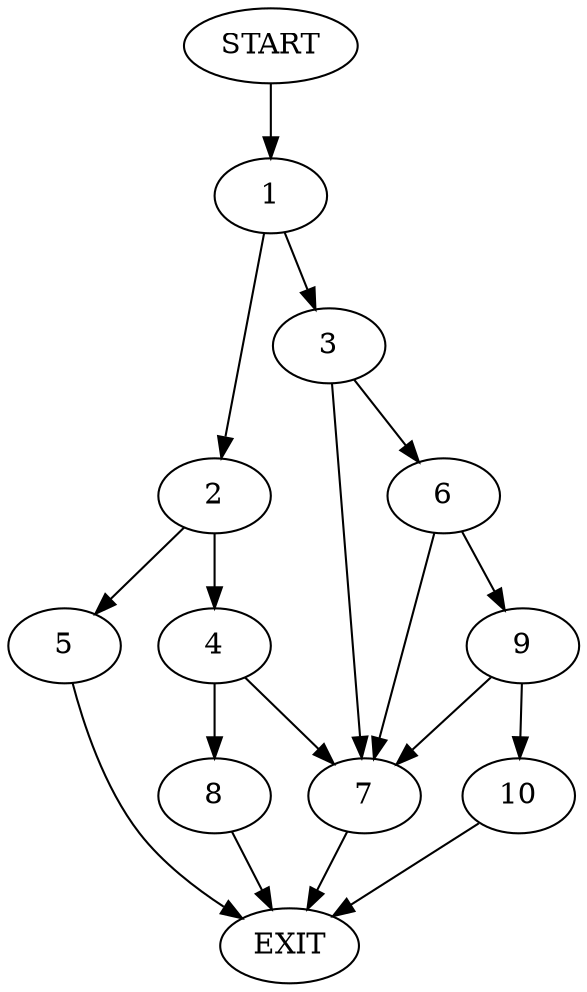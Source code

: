 digraph {
0 [label="START"]
11 [label="EXIT"]
0 -> 1
1 -> 2
1 -> 3
2 -> 4
2 -> 5
3 -> 6
3 -> 7
4 -> 8
4 -> 7
5 -> 11
8 -> 11
7 -> 11
6 -> 9
6 -> 7
9 -> 10
9 -> 7
10 -> 11
}
